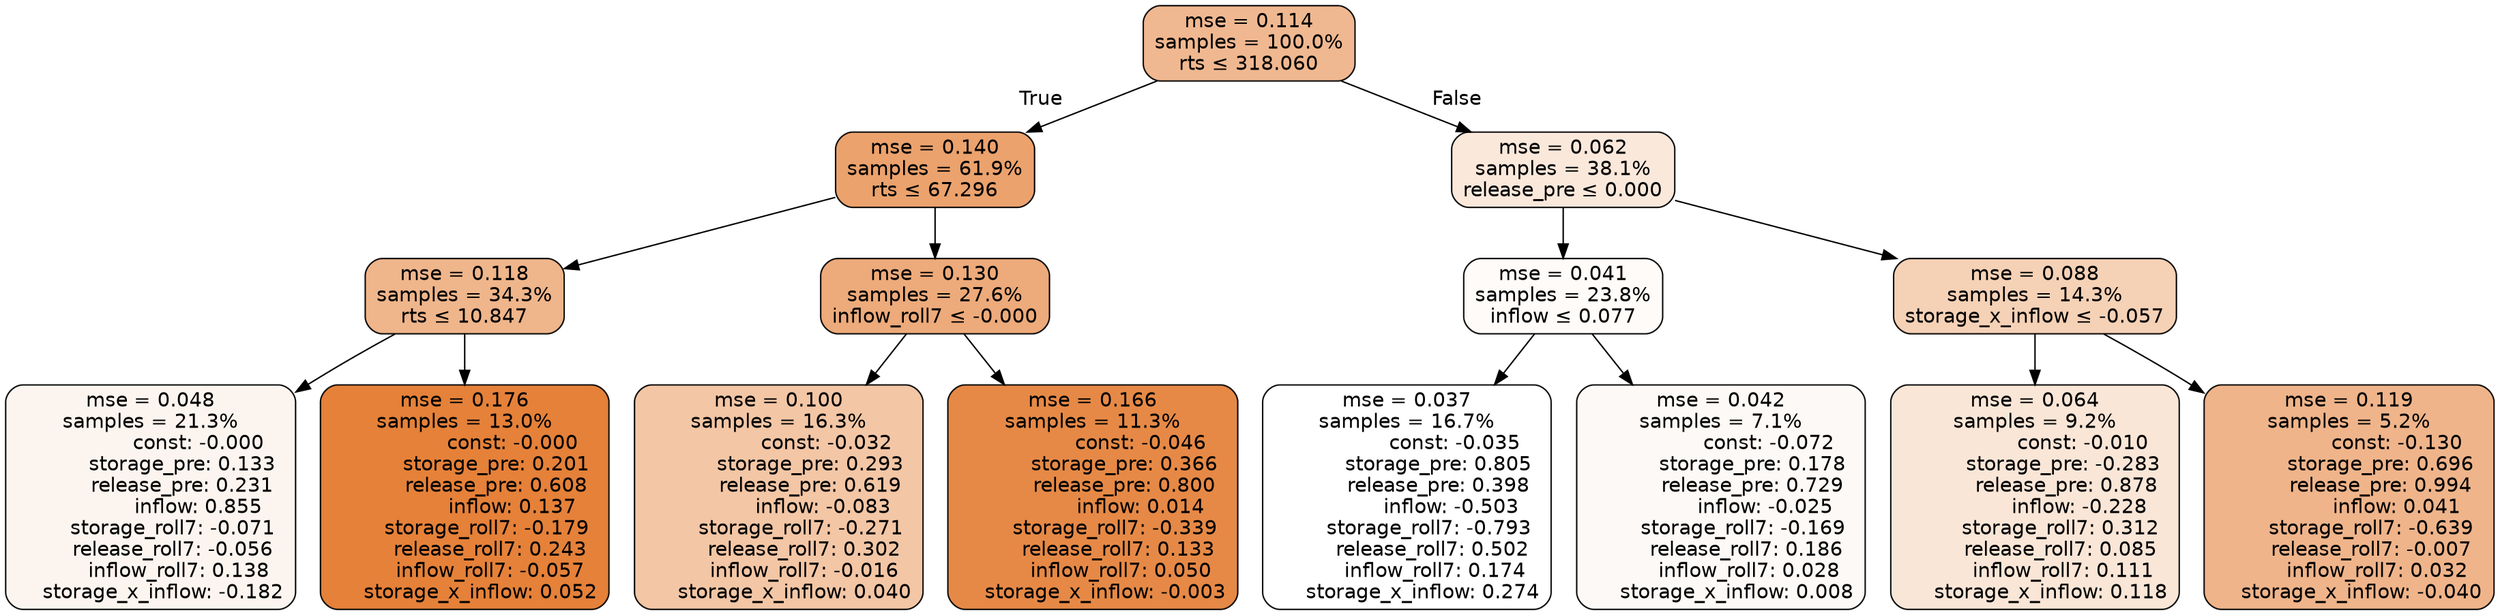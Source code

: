 digraph tree {
bgcolor="transparent"
node [shape=rectangle, style="filled, rounded", color="black", fontname=helvetica] ;
edge [fontname=helvetica] ;
	"0" [label="mse = 0.114
samples = 100.0%
rts &le; 318.060", fillcolor="#f0b890"]
	"1" [label="mse = 0.140
samples = 61.9%
rts &le; 67.296", fillcolor="#eba26d"]
	"2" [label="mse = 0.118
samples = 34.3%
rts &le; 10.847", fillcolor="#efb58b"]
	"3" [label="mse = 0.048
samples = 21.3%
               const: -0.000
          storage_pre: 0.133
          release_pre: 0.231
               inflow: 0.855
       storage_roll7: -0.071
       release_roll7: -0.056
         inflow_roll7: 0.138
    storage_x_inflow: -0.182", fillcolor="#fcf5ef"]
	"4" [label="mse = 0.176
samples = 13.0%
               const: -0.000
          storage_pre: 0.201
          release_pre: 0.608
               inflow: 0.137
       storage_roll7: -0.179
        release_roll7: 0.243
        inflow_roll7: -0.057
     storage_x_inflow: 0.052", fillcolor="#e58139"]
	"5" [label="mse = 0.130
samples = 27.6%
inflow_roll7 &le; -0.000", fillcolor="#edaa7a"]
	"6" [label="mse = 0.100
samples = 16.3%
               const: -0.032
          storage_pre: 0.293
          release_pre: 0.619
              inflow: -0.083
       storage_roll7: -0.271
        release_roll7: 0.302
        inflow_roll7: -0.016
     storage_x_inflow: 0.040", fillcolor="#f3c6a5"]
	"7" [label="mse = 0.166
samples = 11.3%
               const: -0.046
          storage_pre: 0.366
          release_pre: 0.800
               inflow: 0.014
       storage_roll7: -0.339
        release_roll7: 0.133
         inflow_roll7: 0.050
    storage_x_inflow: -0.003", fillcolor="#e68946"]
	"8" [label="mse = 0.062
samples = 38.1%
release_pre &le; 0.000", fillcolor="#fae8db"]
	"9" [label="mse = 0.041
samples = 23.8%
inflow &le; 0.077", fillcolor="#fefbf8"]
	"10" [label="mse = 0.037
samples = 16.7%
               const: -0.035
          storage_pre: 0.805
          release_pre: 0.398
              inflow: -0.503
       storage_roll7: -0.793
        release_roll7: 0.502
         inflow_roll7: 0.174
     storage_x_inflow: 0.274", fillcolor="#ffffff"]
	"11" [label="mse = 0.042
samples = 7.1%
               const: -0.072
          storage_pre: 0.178
          release_pre: 0.729
              inflow: -0.025
       storage_roll7: -0.169
        release_roll7: 0.186
         inflow_roll7: 0.028
     storage_x_inflow: 0.008", fillcolor="#fdf9f6"]
	"12" [label="mse = 0.088
samples = 14.3%
storage_x_inflow &le; -0.057", fillcolor="#f5d1b6"]
	"13" [label="mse = 0.064
samples = 9.2%
               const: -0.010
         storage_pre: -0.283
          release_pre: 0.878
              inflow: -0.228
        storage_roll7: 0.312
        release_roll7: 0.085
         inflow_roll7: 0.111
     storage_x_inflow: 0.118", fillcolor="#f9e6d7"]
	"14" [label="mse = 0.119
samples = 5.2%
               const: -0.130
          storage_pre: 0.696
          release_pre: 0.994
               inflow: 0.041
       storage_roll7: -0.639
       release_roll7: -0.007
         inflow_roll7: 0.032
    storage_x_inflow: -0.040", fillcolor="#efb48a"]

	"0" -> "1" [labeldistance=2.5, labelangle=45, headlabel="True"]
	"1" -> "2"
	"2" -> "3"
	"2" -> "4"
	"1" -> "5"
	"5" -> "6"
	"5" -> "7"
	"0" -> "8" [labeldistance=2.5, labelangle=-45, headlabel="False"]
	"8" -> "9"
	"9" -> "10"
	"9" -> "11"
	"8" -> "12"
	"12" -> "13"
	"12" -> "14"
}